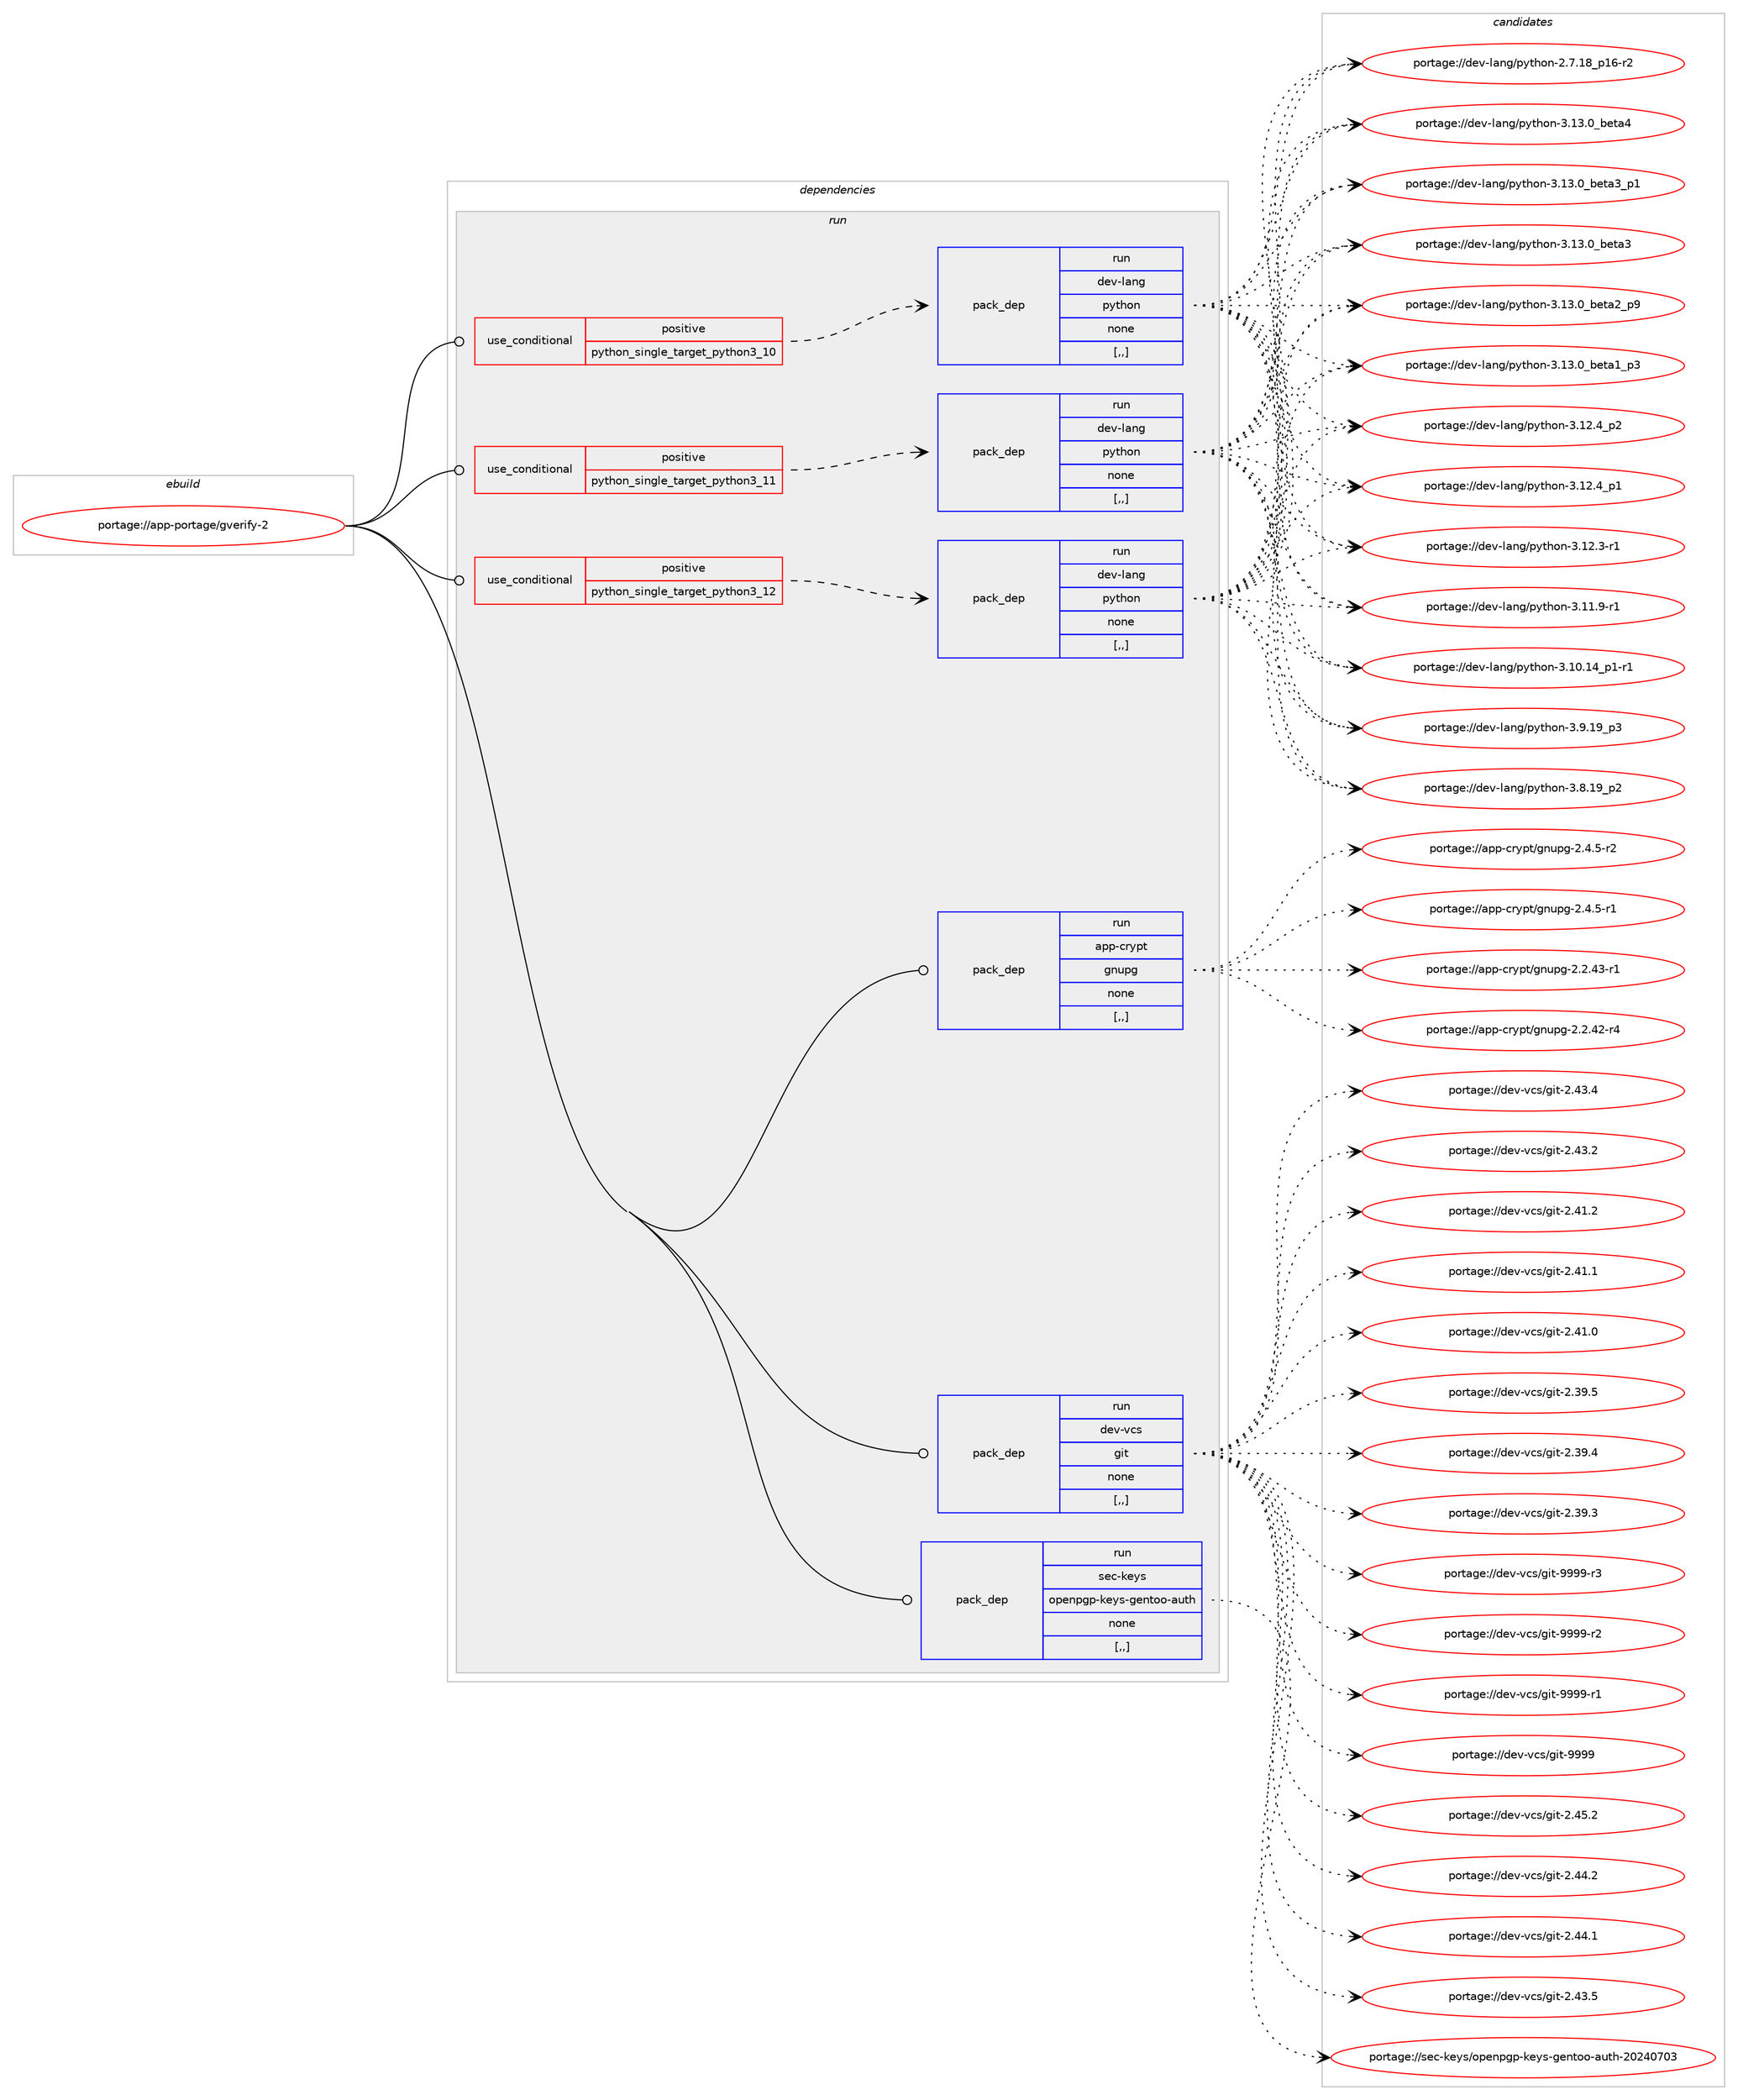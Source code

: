digraph prolog {

# *************
# Graph options
# *************

newrank=true;
concentrate=true;
compound=true;
graph [rankdir=LR,fontname=Helvetica,fontsize=10,ranksep=1.5];#, ranksep=2.5, nodesep=0.2];
edge  [arrowhead=vee];
node  [fontname=Helvetica,fontsize=10];

# **********
# The ebuild
# **********

subgraph cluster_leftcol {
color=gray;
label=<<i>ebuild</i>>;
id [label="portage://app-portage/gverify-2", color=red, width=4, href="../app-portage/gverify-2.svg"];
}

# ****************
# The dependencies
# ****************

subgraph cluster_midcol {
color=gray;
label=<<i>dependencies</i>>;
subgraph cluster_compile {
fillcolor="#eeeeee";
style=filled;
label=<<i>compile</i>>;
}
subgraph cluster_compileandrun {
fillcolor="#eeeeee";
style=filled;
label=<<i>compile and run</i>>;
}
subgraph cluster_run {
fillcolor="#eeeeee";
style=filled;
label=<<i>run</i>>;
subgraph cond14165 {
dependency50870 [label=<<TABLE BORDER="0" CELLBORDER="1" CELLSPACING="0" CELLPADDING="4"><TR><TD ROWSPAN="3" CELLPADDING="10">use_conditional</TD></TR><TR><TD>positive</TD></TR><TR><TD>python_single_target_python3_10</TD></TR></TABLE>>, shape=none, color=red];
subgraph pack36237 {
dependency50871 [label=<<TABLE BORDER="0" CELLBORDER="1" CELLSPACING="0" CELLPADDING="4" WIDTH="220"><TR><TD ROWSPAN="6" CELLPADDING="30">pack_dep</TD></TR><TR><TD WIDTH="110">run</TD></TR><TR><TD>dev-lang</TD></TR><TR><TD>python</TD></TR><TR><TD>none</TD></TR><TR><TD>[,,]</TD></TR></TABLE>>, shape=none, color=blue];
}
dependency50870:e -> dependency50871:w [weight=20,style="dashed",arrowhead="vee"];
}
id:e -> dependency50870:w [weight=20,style="solid",arrowhead="odot"];
subgraph cond14166 {
dependency50872 [label=<<TABLE BORDER="0" CELLBORDER="1" CELLSPACING="0" CELLPADDING="4"><TR><TD ROWSPAN="3" CELLPADDING="10">use_conditional</TD></TR><TR><TD>positive</TD></TR><TR><TD>python_single_target_python3_11</TD></TR></TABLE>>, shape=none, color=red];
subgraph pack36238 {
dependency50873 [label=<<TABLE BORDER="0" CELLBORDER="1" CELLSPACING="0" CELLPADDING="4" WIDTH="220"><TR><TD ROWSPAN="6" CELLPADDING="30">pack_dep</TD></TR><TR><TD WIDTH="110">run</TD></TR><TR><TD>dev-lang</TD></TR><TR><TD>python</TD></TR><TR><TD>none</TD></TR><TR><TD>[,,]</TD></TR></TABLE>>, shape=none, color=blue];
}
dependency50872:e -> dependency50873:w [weight=20,style="dashed",arrowhead="vee"];
}
id:e -> dependency50872:w [weight=20,style="solid",arrowhead="odot"];
subgraph cond14167 {
dependency50874 [label=<<TABLE BORDER="0" CELLBORDER="1" CELLSPACING="0" CELLPADDING="4"><TR><TD ROWSPAN="3" CELLPADDING="10">use_conditional</TD></TR><TR><TD>positive</TD></TR><TR><TD>python_single_target_python3_12</TD></TR></TABLE>>, shape=none, color=red];
subgraph pack36239 {
dependency50875 [label=<<TABLE BORDER="0" CELLBORDER="1" CELLSPACING="0" CELLPADDING="4" WIDTH="220"><TR><TD ROWSPAN="6" CELLPADDING="30">pack_dep</TD></TR><TR><TD WIDTH="110">run</TD></TR><TR><TD>dev-lang</TD></TR><TR><TD>python</TD></TR><TR><TD>none</TD></TR><TR><TD>[,,]</TD></TR></TABLE>>, shape=none, color=blue];
}
dependency50874:e -> dependency50875:w [weight=20,style="dashed",arrowhead="vee"];
}
id:e -> dependency50874:w [weight=20,style="solid",arrowhead="odot"];
subgraph pack36240 {
dependency50876 [label=<<TABLE BORDER="0" CELLBORDER="1" CELLSPACING="0" CELLPADDING="4" WIDTH="220"><TR><TD ROWSPAN="6" CELLPADDING="30">pack_dep</TD></TR><TR><TD WIDTH="110">run</TD></TR><TR><TD>app-crypt</TD></TR><TR><TD>gnupg</TD></TR><TR><TD>none</TD></TR><TR><TD>[,,]</TD></TR></TABLE>>, shape=none, color=blue];
}
id:e -> dependency50876:w [weight=20,style="solid",arrowhead="odot"];
subgraph pack36241 {
dependency50877 [label=<<TABLE BORDER="0" CELLBORDER="1" CELLSPACING="0" CELLPADDING="4" WIDTH="220"><TR><TD ROWSPAN="6" CELLPADDING="30">pack_dep</TD></TR><TR><TD WIDTH="110">run</TD></TR><TR><TD>dev-vcs</TD></TR><TR><TD>git</TD></TR><TR><TD>none</TD></TR><TR><TD>[,,]</TD></TR></TABLE>>, shape=none, color=blue];
}
id:e -> dependency50877:w [weight=20,style="solid",arrowhead="odot"];
subgraph pack36242 {
dependency50878 [label=<<TABLE BORDER="0" CELLBORDER="1" CELLSPACING="0" CELLPADDING="4" WIDTH="220"><TR><TD ROWSPAN="6" CELLPADDING="30">pack_dep</TD></TR><TR><TD WIDTH="110">run</TD></TR><TR><TD>sec-keys</TD></TR><TR><TD>openpgp-keys-gentoo-auth</TD></TR><TR><TD>none</TD></TR><TR><TD>[,,]</TD></TR></TABLE>>, shape=none, color=blue];
}
id:e -> dependency50878:w [weight=20,style="solid",arrowhead="odot"];
}
}

# **************
# The candidates
# **************

subgraph cluster_choices {
rank=same;
color=gray;
label=<<i>candidates</i>>;

subgraph choice36237 {
color=black;
nodesep=1;
choice1001011184510897110103471121211161041111104551464951464895981011169752 [label="portage://dev-lang/python-3.13.0_beta4", color=red, width=4,href="../dev-lang/python-3.13.0_beta4.svg"];
choice10010111845108971101034711212111610411111045514649514648959810111697519511249 [label="portage://dev-lang/python-3.13.0_beta3_p1", color=red, width=4,href="../dev-lang/python-3.13.0_beta3_p1.svg"];
choice1001011184510897110103471121211161041111104551464951464895981011169751 [label="portage://dev-lang/python-3.13.0_beta3", color=red, width=4,href="../dev-lang/python-3.13.0_beta3.svg"];
choice10010111845108971101034711212111610411111045514649514648959810111697509511257 [label="portage://dev-lang/python-3.13.0_beta2_p9", color=red, width=4,href="../dev-lang/python-3.13.0_beta2_p9.svg"];
choice10010111845108971101034711212111610411111045514649514648959810111697499511251 [label="portage://dev-lang/python-3.13.0_beta1_p3", color=red, width=4,href="../dev-lang/python-3.13.0_beta1_p3.svg"];
choice100101118451089711010347112121116104111110455146495046529511250 [label="portage://dev-lang/python-3.12.4_p2", color=red, width=4,href="../dev-lang/python-3.12.4_p2.svg"];
choice100101118451089711010347112121116104111110455146495046529511249 [label="portage://dev-lang/python-3.12.4_p1", color=red, width=4,href="../dev-lang/python-3.12.4_p1.svg"];
choice100101118451089711010347112121116104111110455146495046514511449 [label="portage://dev-lang/python-3.12.3-r1", color=red, width=4,href="../dev-lang/python-3.12.3-r1.svg"];
choice100101118451089711010347112121116104111110455146494946574511449 [label="portage://dev-lang/python-3.11.9-r1", color=red, width=4,href="../dev-lang/python-3.11.9-r1.svg"];
choice100101118451089711010347112121116104111110455146494846495295112494511449 [label="portage://dev-lang/python-3.10.14_p1-r1", color=red, width=4,href="../dev-lang/python-3.10.14_p1-r1.svg"];
choice100101118451089711010347112121116104111110455146574649579511251 [label="portage://dev-lang/python-3.9.19_p3", color=red, width=4,href="../dev-lang/python-3.9.19_p3.svg"];
choice100101118451089711010347112121116104111110455146564649579511250 [label="portage://dev-lang/python-3.8.19_p2", color=red, width=4,href="../dev-lang/python-3.8.19_p2.svg"];
choice100101118451089711010347112121116104111110455046554649569511249544511450 [label="portage://dev-lang/python-2.7.18_p16-r2", color=red, width=4,href="../dev-lang/python-2.7.18_p16-r2.svg"];
dependency50871:e -> choice1001011184510897110103471121211161041111104551464951464895981011169752:w [style=dotted,weight="100"];
dependency50871:e -> choice10010111845108971101034711212111610411111045514649514648959810111697519511249:w [style=dotted,weight="100"];
dependency50871:e -> choice1001011184510897110103471121211161041111104551464951464895981011169751:w [style=dotted,weight="100"];
dependency50871:e -> choice10010111845108971101034711212111610411111045514649514648959810111697509511257:w [style=dotted,weight="100"];
dependency50871:e -> choice10010111845108971101034711212111610411111045514649514648959810111697499511251:w [style=dotted,weight="100"];
dependency50871:e -> choice100101118451089711010347112121116104111110455146495046529511250:w [style=dotted,weight="100"];
dependency50871:e -> choice100101118451089711010347112121116104111110455146495046529511249:w [style=dotted,weight="100"];
dependency50871:e -> choice100101118451089711010347112121116104111110455146495046514511449:w [style=dotted,weight="100"];
dependency50871:e -> choice100101118451089711010347112121116104111110455146494946574511449:w [style=dotted,weight="100"];
dependency50871:e -> choice100101118451089711010347112121116104111110455146494846495295112494511449:w [style=dotted,weight="100"];
dependency50871:e -> choice100101118451089711010347112121116104111110455146574649579511251:w [style=dotted,weight="100"];
dependency50871:e -> choice100101118451089711010347112121116104111110455146564649579511250:w [style=dotted,weight="100"];
dependency50871:e -> choice100101118451089711010347112121116104111110455046554649569511249544511450:w [style=dotted,weight="100"];
}
subgraph choice36238 {
color=black;
nodesep=1;
choice1001011184510897110103471121211161041111104551464951464895981011169752 [label="portage://dev-lang/python-3.13.0_beta4", color=red, width=4,href="../dev-lang/python-3.13.0_beta4.svg"];
choice10010111845108971101034711212111610411111045514649514648959810111697519511249 [label="portage://dev-lang/python-3.13.0_beta3_p1", color=red, width=4,href="../dev-lang/python-3.13.0_beta3_p1.svg"];
choice1001011184510897110103471121211161041111104551464951464895981011169751 [label="portage://dev-lang/python-3.13.0_beta3", color=red, width=4,href="../dev-lang/python-3.13.0_beta3.svg"];
choice10010111845108971101034711212111610411111045514649514648959810111697509511257 [label="portage://dev-lang/python-3.13.0_beta2_p9", color=red, width=4,href="../dev-lang/python-3.13.0_beta2_p9.svg"];
choice10010111845108971101034711212111610411111045514649514648959810111697499511251 [label="portage://dev-lang/python-3.13.0_beta1_p3", color=red, width=4,href="../dev-lang/python-3.13.0_beta1_p3.svg"];
choice100101118451089711010347112121116104111110455146495046529511250 [label="portage://dev-lang/python-3.12.4_p2", color=red, width=4,href="../dev-lang/python-3.12.4_p2.svg"];
choice100101118451089711010347112121116104111110455146495046529511249 [label="portage://dev-lang/python-3.12.4_p1", color=red, width=4,href="../dev-lang/python-3.12.4_p1.svg"];
choice100101118451089711010347112121116104111110455146495046514511449 [label="portage://dev-lang/python-3.12.3-r1", color=red, width=4,href="../dev-lang/python-3.12.3-r1.svg"];
choice100101118451089711010347112121116104111110455146494946574511449 [label="portage://dev-lang/python-3.11.9-r1", color=red, width=4,href="../dev-lang/python-3.11.9-r1.svg"];
choice100101118451089711010347112121116104111110455146494846495295112494511449 [label="portage://dev-lang/python-3.10.14_p1-r1", color=red, width=4,href="../dev-lang/python-3.10.14_p1-r1.svg"];
choice100101118451089711010347112121116104111110455146574649579511251 [label="portage://dev-lang/python-3.9.19_p3", color=red, width=4,href="../dev-lang/python-3.9.19_p3.svg"];
choice100101118451089711010347112121116104111110455146564649579511250 [label="portage://dev-lang/python-3.8.19_p2", color=red, width=4,href="../dev-lang/python-3.8.19_p2.svg"];
choice100101118451089711010347112121116104111110455046554649569511249544511450 [label="portage://dev-lang/python-2.7.18_p16-r2", color=red, width=4,href="../dev-lang/python-2.7.18_p16-r2.svg"];
dependency50873:e -> choice1001011184510897110103471121211161041111104551464951464895981011169752:w [style=dotted,weight="100"];
dependency50873:e -> choice10010111845108971101034711212111610411111045514649514648959810111697519511249:w [style=dotted,weight="100"];
dependency50873:e -> choice1001011184510897110103471121211161041111104551464951464895981011169751:w [style=dotted,weight="100"];
dependency50873:e -> choice10010111845108971101034711212111610411111045514649514648959810111697509511257:w [style=dotted,weight="100"];
dependency50873:e -> choice10010111845108971101034711212111610411111045514649514648959810111697499511251:w [style=dotted,weight="100"];
dependency50873:e -> choice100101118451089711010347112121116104111110455146495046529511250:w [style=dotted,weight="100"];
dependency50873:e -> choice100101118451089711010347112121116104111110455146495046529511249:w [style=dotted,weight="100"];
dependency50873:e -> choice100101118451089711010347112121116104111110455146495046514511449:w [style=dotted,weight="100"];
dependency50873:e -> choice100101118451089711010347112121116104111110455146494946574511449:w [style=dotted,weight="100"];
dependency50873:e -> choice100101118451089711010347112121116104111110455146494846495295112494511449:w [style=dotted,weight="100"];
dependency50873:e -> choice100101118451089711010347112121116104111110455146574649579511251:w [style=dotted,weight="100"];
dependency50873:e -> choice100101118451089711010347112121116104111110455146564649579511250:w [style=dotted,weight="100"];
dependency50873:e -> choice100101118451089711010347112121116104111110455046554649569511249544511450:w [style=dotted,weight="100"];
}
subgraph choice36239 {
color=black;
nodesep=1;
choice1001011184510897110103471121211161041111104551464951464895981011169752 [label="portage://dev-lang/python-3.13.0_beta4", color=red, width=4,href="../dev-lang/python-3.13.0_beta4.svg"];
choice10010111845108971101034711212111610411111045514649514648959810111697519511249 [label="portage://dev-lang/python-3.13.0_beta3_p1", color=red, width=4,href="../dev-lang/python-3.13.0_beta3_p1.svg"];
choice1001011184510897110103471121211161041111104551464951464895981011169751 [label="portage://dev-lang/python-3.13.0_beta3", color=red, width=4,href="../dev-lang/python-3.13.0_beta3.svg"];
choice10010111845108971101034711212111610411111045514649514648959810111697509511257 [label="portage://dev-lang/python-3.13.0_beta2_p9", color=red, width=4,href="../dev-lang/python-3.13.0_beta2_p9.svg"];
choice10010111845108971101034711212111610411111045514649514648959810111697499511251 [label="portage://dev-lang/python-3.13.0_beta1_p3", color=red, width=4,href="../dev-lang/python-3.13.0_beta1_p3.svg"];
choice100101118451089711010347112121116104111110455146495046529511250 [label="portage://dev-lang/python-3.12.4_p2", color=red, width=4,href="../dev-lang/python-3.12.4_p2.svg"];
choice100101118451089711010347112121116104111110455146495046529511249 [label="portage://dev-lang/python-3.12.4_p1", color=red, width=4,href="../dev-lang/python-3.12.4_p1.svg"];
choice100101118451089711010347112121116104111110455146495046514511449 [label="portage://dev-lang/python-3.12.3-r1", color=red, width=4,href="../dev-lang/python-3.12.3-r1.svg"];
choice100101118451089711010347112121116104111110455146494946574511449 [label="portage://dev-lang/python-3.11.9-r1", color=red, width=4,href="../dev-lang/python-3.11.9-r1.svg"];
choice100101118451089711010347112121116104111110455146494846495295112494511449 [label="portage://dev-lang/python-3.10.14_p1-r1", color=red, width=4,href="../dev-lang/python-3.10.14_p1-r1.svg"];
choice100101118451089711010347112121116104111110455146574649579511251 [label="portage://dev-lang/python-3.9.19_p3", color=red, width=4,href="../dev-lang/python-3.9.19_p3.svg"];
choice100101118451089711010347112121116104111110455146564649579511250 [label="portage://dev-lang/python-3.8.19_p2", color=red, width=4,href="../dev-lang/python-3.8.19_p2.svg"];
choice100101118451089711010347112121116104111110455046554649569511249544511450 [label="portage://dev-lang/python-2.7.18_p16-r2", color=red, width=4,href="../dev-lang/python-2.7.18_p16-r2.svg"];
dependency50875:e -> choice1001011184510897110103471121211161041111104551464951464895981011169752:w [style=dotted,weight="100"];
dependency50875:e -> choice10010111845108971101034711212111610411111045514649514648959810111697519511249:w [style=dotted,weight="100"];
dependency50875:e -> choice1001011184510897110103471121211161041111104551464951464895981011169751:w [style=dotted,weight="100"];
dependency50875:e -> choice10010111845108971101034711212111610411111045514649514648959810111697509511257:w [style=dotted,weight="100"];
dependency50875:e -> choice10010111845108971101034711212111610411111045514649514648959810111697499511251:w [style=dotted,weight="100"];
dependency50875:e -> choice100101118451089711010347112121116104111110455146495046529511250:w [style=dotted,weight="100"];
dependency50875:e -> choice100101118451089711010347112121116104111110455146495046529511249:w [style=dotted,weight="100"];
dependency50875:e -> choice100101118451089711010347112121116104111110455146495046514511449:w [style=dotted,weight="100"];
dependency50875:e -> choice100101118451089711010347112121116104111110455146494946574511449:w [style=dotted,weight="100"];
dependency50875:e -> choice100101118451089711010347112121116104111110455146494846495295112494511449:w [style=dotted,weight="100"];
dependency50875:e -> choice100101118451089711010347112121116104111110455146574649579511251:w [style=dotted,weight="100"];
dependency50875:e -> choice100101118451089711010347112121116104111110455146564649579511250:w [style=dotted,weight="100"];
dependency50875:e -> choice100101118451089711010347112121116104111110455046554649569511249544511450:w [style=dotted,weight="100"];
}
subgraph choice36240 {
color=black;
nodesep=1;
choice971121124599114121112116471031101171121034550465246534511450 [label="portage://app-crypt/gnupg-2.4.5-r2", color=red, width=4,href="../app-crypt/gnupg-2.4.5-r2.svg"];
choice971121124599114121112116471031101171121034550465246534511449 [label="portage://app-crypt/gnupg-2.4.5-r1", color=red, width=4,href="../app-crypt/gnupg-2.4.5-r1.svg"];
choice97112112459911412111211647103110117112103455046504652514511449 [label="portage://app-crypt/gnupg-2.2.43-r1", color=red, width=4,href="../app-crypt/gnupg-2.2.43-r1.svg"];
choice97112112459911412111211647103110117112103455046504652504511452 [label="portage://app-crypt/gnupg-2.2.42-r4", color=red, width=4,href="../app-crypt/gnupg-2.2.42-r4.svg"];
dependency50876:e -> choice971121124599114121112116471031101171121034550465246534511450:w [style=dotted,weight="100"];
dependency50876:e -> choice971121124599114121112116471031101171121034550465246534511449:w [style=dotted,weight="100"];
dependency50876:e -> choice97112112459911412111211647103110117112103455046504652514511449:w [style=dotted,weight="100"];
dependency50876:e -> choice97112112459911412111211647103110117112103455046504652504511452:w [style=dotted,weight="100"];
}
subgraph choice36241 {
color=black;
nodesep=1;
choice10010111845118991154710310511645575757574511451 [label="portage://dev-vcs/git-9999-r3", color=red, width=4,href="../dev-vcs/git-9999-r3.svg"];
choice10010111845118991154710310511645575757574511450 [label="portage://dev-vcs/git-9999-r2", color=red, width=4,href="../dev-vcs/git-9999-r2.svg"];
choice10010111845118991154710310511645575757574511449 [label="portage://dev-vcs/git-9999-r1", color=red, width=4,href="../dev-vcs/git-9999-r1.svg"];
choice1001011184511899115471031051164557575757 [label="portage://dev-vcs/git-9999", color=red, width=4,href="../dev-vcs/git-9999.svg"];
choice10010111845118991154710310511645504652534650 [label="portage://dev-vcs/git-2.45.2", color=red, width=4,href="../dev-vcs/git-2.45.2.svg"];
choice10010111845118991154710310511645504652524650 [label="portage://dev-vcs/git-2.44.2", color=red, width=4,href="../dev-vcs/git-2.44.2.svg"];
choice10010111845118991154710310511645504652524649 [label="portage://dev-vcs/git-2.44.1", color=red, width=4,href="../dev-vcs/git-2.44.1.svg"];
choice10010111845118991154710310511645504652514653 [label="portage://dev-vcs/git-2.43.5", color=red, width=4,href="../dev-vcs/git-2.43.5.svg"];
choice10010111845118991154710310511645504652514652 [label="portage://dev-vcs/git-2.43.4", color=red, width=4,href="../dev-vcs/git-2.43.4.svg"];
choice10010111845118991154710310511645504652514650 [label="portage://dev-vcs/git-2.43.2", color=red, width=4,href="../dev-vcs/git-2.43.2.svg"];
choice10010111845118991154710310511645504652494650 [label="portage://dev-vcs/git-2.41.2", color=red, width=4,href="../dev-vcs/git-2.41.2.svg"];
choice10010111845118991154710310511645504652494649 [label="portage://dev-vcs/git-2.41.1", color=red, width=4,href="../dev-vcs/git-2.41.1.svg"];
choice10010111845118991154710310511645504652494648 [label="portage://dev-vcs/git-2.41.0", color=red, width=4,href="../dev-vcs/git-2.41.0.svg"];
choice10010111845118991154710310511645504651574653 [label="portage://dev-vcs/git-2.39.5", color=red, width=4,href="../dev-vcs/git-2.39.5.svg"];
choice10010111845118991154710310511645504651574652 [label="portage://dev-vcs/git-2.39.4", color=red, width=4,href="../dev-vcs/git-2.39.4.svg"];
choice10010111845118991154710310511645504651574651 [label="portage://dev-vcs/git-2.39.3", color=red, width=4,href="../dev-vcs/git-2.39.3.svg"];
dependency50877:e -> choice10010111845118991154710310511645575757574511451:w [style=dotted,weight="100"];
dependency50877:e -> choice10010111845118991154710310511645575757574511450:w [style=dotted,weight="100"];
dependency50877:e -> choice10010111845118991154710310511645575757574511449:w [style=dotted,weight="100"];
dependency50877:e -> choice1001011184511899115471031051164557575757:w [style=dotted,weight="100"];
dependency50877:e -> choice10010111845118991154710310511645504652534650:w [style=dotted,weight="100"];
dependency50877:e -> choice10010111845118991154710310511645504652524650:w [style=dotted,weight="100"];
dependency50877:e -> choice10010111845118991154710310511645504652524649:w [style=dotted,weight="100"];
dependency50877:e -> choice10010111845118991154710310511645504652514653:w [style=dotted,weight="100"];
dependency50877:e -> choice10010111845118991154710310511645504652514652:w [style=dotted,weight="100"];
dependency50877:e -> choice10010111845118991154710310511645504652514650:w [style=dotted,weight="100"];
dependency50877:e -> choice10010111845118991154710310511645504652494650:w [style=dotted,weight="100"];
dependency50877:e -> choice10010111845118991154710310511645504652494649:w [style=dotted,weight="100"];
dependency50877:e -> choice10010111845118991154710310511645504652494648:w [style=dotted,weight="100"];
dependency50877:e -> choice10010111845118991154710310511645504651574653:w [style=dotted,weight="100"];
dependency50877:e -> choice10010111845118991154710310511645504651574652:w [style=dotted,weight="100"];
dependency50877:e -> choice10010111845118991154710310511645504651574651:w [style=dotted,weight="100"];
}
subgraph choice36242 {
color=black;
nodesep=1;
choice11510199451071011211154711111210111011210311245107101121115451031011101161111114597117116104455048505248554851 [label="portage://sec-keys/openpgp-keys-gentoo-auth-20240703", color=red, width=4,href="../sec-keys/openpgp-keys-gentoo-auth-20240703.svg"];
dependency50878:e -> choice11510199451071011211154711111210111011210311245107101121115451031011101161111114597117116104455048505248554851:w [style=dotted,weight="100"];
}
}

}
